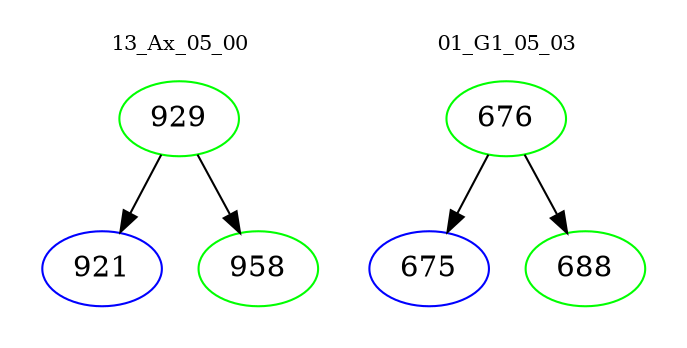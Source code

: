 digraph{
subgraph cluster_0 {
color = white
label = "13_Ax_05_00";
fontsize=10;
T0_929 [label="929", color="green"]
T0_929 -> T0_921 [color="black"]
T0_921 [label="921", color="blue"]
T0_929 -> T0_958 [color="black"]
T0_958 [label="958", color="green"]
}
subgraph cluster_1 {
color = white
label = "01_G1_05_03";
fontsize=10;
T1_676 [label="676", color="green"]
T1_676 -> T1_675 [color="black"]
T1_675 [label="675", color="blue"]
T1_676 -> T1_688 [color="black"]
T1_688 [label="688", color="green"]
}
}
